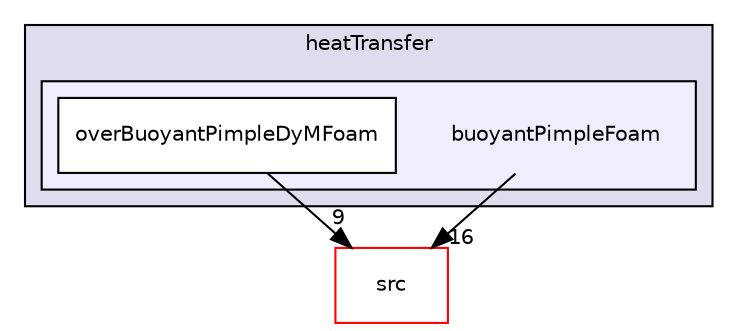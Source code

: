 digraph "applications/solvers/heatTransfer/buoyantPimpleFoam" {
  bgcolor=transparent;
  compound=true
  node [ fontsize="10", fontname="Helvetica"];
  edge [ labelfontsize="10", labelfontname="Helvetica"];
  subgraph clusterdir_faee72e18493b47f6f5cdf576f4c62ea {
    graph [ bgcolor="#ddddee", pencolor="black", label="heatTransfer" fontname="Helvetica", fontsize="10", URL="dir_faee72e18493b47f6f5cdf576f4c62ea.html"]
  subgraph clusterdir_f3c9f238b8c1604689cc4c1a611f71d7 {
    graph [ bgcolor="#eeeeff", pencolor="black", label="" URL="dir_f3c9f238b8c1604689cc4c1a611f71d7.html"];
    dir_f3c9f238b8c1604689cc4c1a611f71d7 [shape=plaintext label="buoyantPimpleFoam"];
    dir_2a38ab4b11708a47be7db4f61134613c [shape=box label="overBuoyantPimpleDyMFoam" color="black" fillcolor="white" style="filled" URL="dir_2a38ab4b11708a47be7db4f61134613c.html"];
  }
  }
  dir_68267d1309a1af8e8297ef4c3efbcdba [shape=box label="src" color="red" URL="dir_68267d1309a1af8e8297ef4c3efbcdba.html"];
  dir_f3c9f238b8c1604689cc4c1a611f71d7->dir_68267d1309a1af8e8297ef4c3efbcdba [headlabel="16", labeldistance=1.5 headhref="dir_000036_000499.html"];
  dir_2a38ab4b11708a47be7db4f61134613c->dir_68267d1309a1af8e8297ef4c3efbcdba [headlabel="9", labeldistance=1.5 headhref="dir_000037_000499.html"];
}
